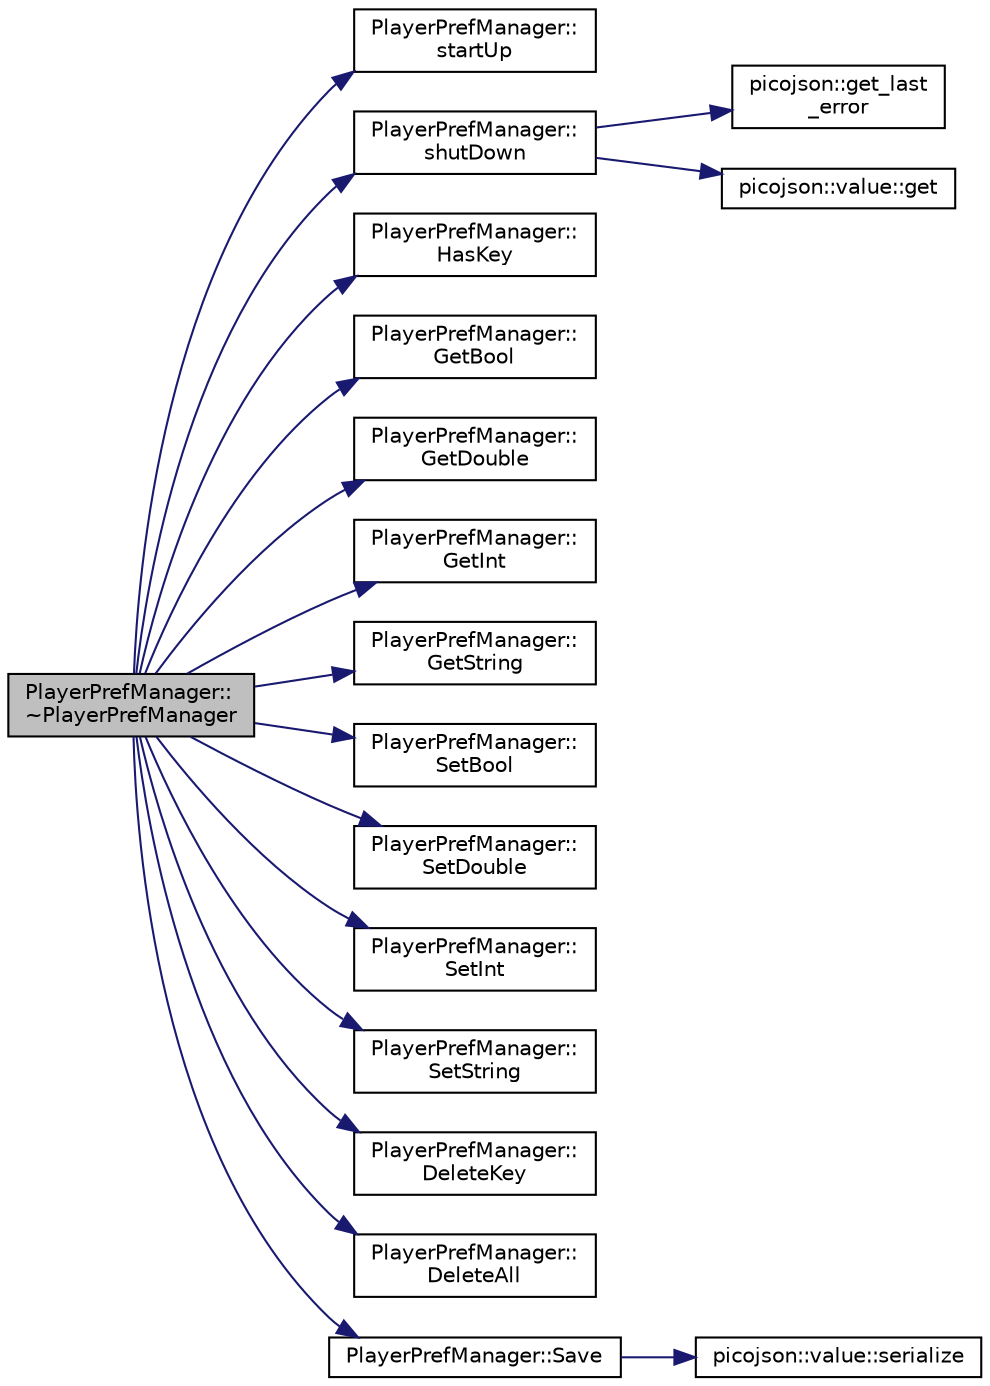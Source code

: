 digraph "PlayerPrefManager::~PlayerPrefManager"
{
  edge [fontname="Helvetica",fontsize="10",labelfontname="Helvetica",labelfontsize="10"];
  node [fontname="Helvetica",fontsize="10",shape=record];
  rankdir="LR";
  Node2 [label="PlayerPrefManager::\l~PlayerPrefManager",height=0.2,width=0.4,color="black", fillcolor="grey75", style="filled", fontcolor="black"];
  Node2 -> Node3 [color="midnightblue",fontsize="10",style="solid",fontname="Helvetica"];
  Node3 [label="PlayerPrefManager::\lstartUp",height=0.2,width=0.4,color="black", fillcolor="white", style="filled",URL="$class_player_pref_manager.html#a393669e405aa8310c8425ed03e2b1763"];
  Node2 -> Node4 [color="midnightblue",fontsize="10",style="solid",fontname="Helvetica"];
  Node4 [label="PlayerPrefManager::\lshutDown",height=0.2,width=0.4,color="black", fillcolor="white", style="filled",URL="$class_player_pref_manager.html#af395e5a4b0d8a749416dd6f3c415ca2b"];
  Node4 -> Node5 [color="midnightblue",fontsize="10",style="solid",fontname="Helvetica"];
  Node5 [label="picojson::get_last\l_error",height=0.2,width=0.4,color="black", fillcolor="white", style="filled",URL="$namespacepicojson.html#a1ba78f161e46341e0c2fd705ff8b0210"];
  Node4 -> Node6 [color="midnightblue",fontsize="10",style="solid",fontname="Helvetica"];
  Node6 [label="picojson::value::get",height=0.2,width=0.4,color="black", fillcolor="white", style="filled",URL="$classpicojson_1_1value.html#a6a1099de1eb4f070445dc3eadb843a92"];
  Node2 -> Node7 [color="midnightblue",fontsize="10",style="solid",fontname="Helvetica"];
  Node7 [label="PlayerPrefManager::\lHasKey",height=0.2,width=0.4,color="black", fillcolor="white", style="filled",URL="$class_player_pref_manager.html#a3cae3ed1d030157c8323c2fb427cc07f"];
  Node2 -> Node8 [color="midnightblue",fontsize="10",style="solid",fontname="Helvetica"];
  Node8 [label="PlayerPrefManager::\lGetBool",height=0.2,width=0.4,color="black", fillcolor="white", style="filled",URL="$class_player_pref_manager.html#aeab49b9c5ba9848632291119abf4fa8f"];
  Node2 -> Node9 [color="midnightblue",fontsize="10",style="solid",fontname="Helvetica"];
  Node9 [label="PlayerPrefManager::\lGetDouble",height=0.2,width=0.4,color="black", fillcolor="white", style="filled",URL="$class_player_pref_manager.html#a108acf23509fa637d1cdfda3be77d5bb"];
  Node2 -> Node10 [color="midnightblue",fontsize="10",style="solid",fontname="Helvetica"];
  Node10 [label="PlayerPrefManager::\lGetInt",height=0.2,width=0.4,color="black", fillcolor="white", style="filled",URL="$class_player_pref_manager.html#a083901a3d3c8e0f10b4ab0046e62008e"];
  Node2 -> Node11 [color="midnightblue",fontsize="10",style="solid",fontname="Helvetica"];
  Node11 [label="PlayerPrefManager::\lGetString",height=0.2,width=0.4,color="black", fillcolor="white", style="filled",URL="$class_player_pref_manager.html#a7ace310b0d8b5abd9d900bc249b01e88"];
  Node2 -> Node12 [color="midnightblue",fontsize="10",style="solid",fontname="Helvetica"];
  Node12 [label="PlayerPrefManager::\lSetBool",height=0.2,width=0.4,color="black", fillcolor="white", style="filled",URL="$class_player_pref_manager.html#a5757d9fe8b8c10dca352969b47aabb8a"];
  Node2 -> Node13 [color="midnightblue",fontsize="10",style="solid",fontname="Helvetica"];
  Node13 [label="PlayerPrefManager::\lSetDouble",height=0.2,width=0.4,color="black", fillcolor="white", style="filled",URL="$class_player_pref_manager.html#aa675901b28df2e31c6761aac54a2903a"];
  Node2 -> Node14 [color="midnightblue",fontsize="10",style="solid",fontname="Helvetica"];
  Node14 [label="PlayerPrefManager::\lSetInt",height=0.2,width=0.4,color="black", fillcolor="white", style="filled",URL="$class_player_pref_manager.html#a23a01428428d0783e9f1e606a83903cf"];
  Node2 -> Node15 [color="midnightblue",fontsize="10",style="solid",fontname="Helvetica"];
  Node15 [label="PlayerPrefManager::\lSetString",height=0.2,width=0.4,color="black", fillcolor="white", style="filled",URL="$class_player_pref_manager.html#a7d2e24266a566c85764a9bf91d91eb27"];
  Node2 -> Node16 [color="midnightblue",fontsize="10",style="solid",fontname="Helvetica"];
  Node16 [label="PlayerPrefManager::\lDeleteKey",height=0.2,width=0.4,color="black", fillcolor="white", style="filled",URL="$class_player_pref_manager.html#a36eae7cc60015576ba1406daa4512345"];
  Node2 -> Node17 [color="midnightblue",fontsize="10",style="solid",fontname="Helvetica"];
  Node17 [label="PlayerPrefManager::\lDeleteAll",height=0.2,width=0.4,color="black", fillcolor="white", style="filled",URL="$class_player_pref_manager.html#aa5df6c238b228cdcbb3c0ba7d22dc32c"];
  Node2 -> Node18 [color="midnightblue",fontsize="10",style="solid",fontname="Helvetica"];
  Node18 [label="PlayerPrefManager::Save",height=0.2,width=0.4,color="black", fillcolor="white", style="filled",URL="$class_player_pref_manager.html#ad78d4d453c62d136f8d8d5d09e2156dd"];
  Node18 -> Node19 [color="midnightblue",fontsize="10",style="solid",fontname="Helvetica"];
  Node19 [label="picojson::value::serialize",height=0.2,width=0.4,color="black", fillcolor="white", style="filled",URL="$classpicojson_1_1value.html#a23664084ed4a8ecbfda901484de34bbc"];
}

